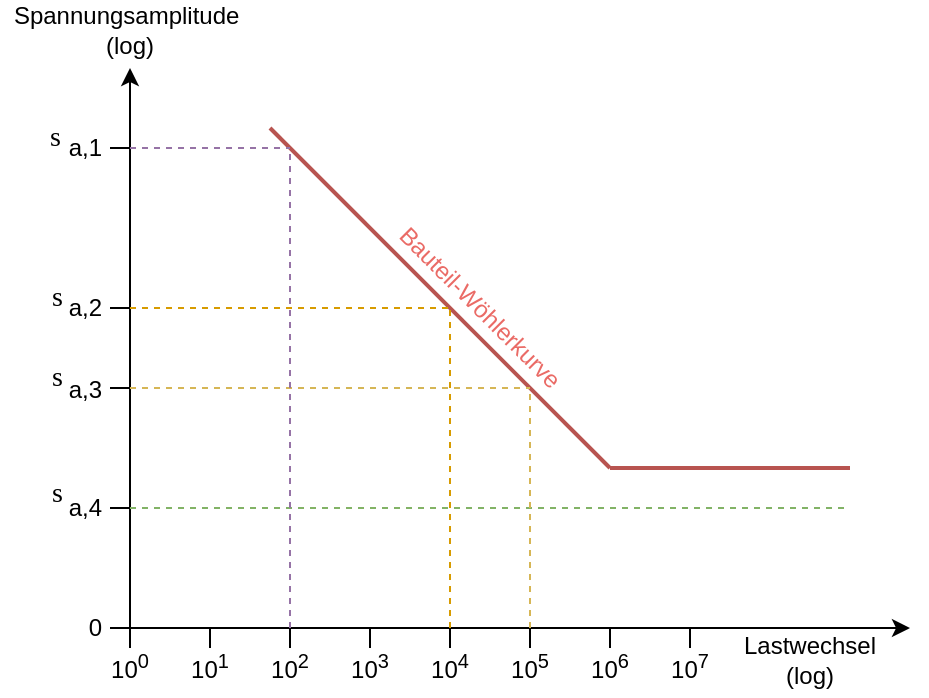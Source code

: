 <mxfile version="24.5.3" type="device">
  <diagram name="Seite-1" id="HLHpH_ou4ANuys2L_7Qh">
    <mxGraphModel dx="680" dy="408" grid="1" gridSize="10" guides="1" tooltips="1" connect="1" arrows="1" fold="1" page="1" pageScale="1" pageWidth="827" pageHeight="1169" math="0" shadow="0">
      <root>
        <mxCell id="0" />
        <mxCell id="1" parent="0" />
        <mxCell id="vn1dnEoQ3g9eWZXEqQMI-1" value="" style="endArrow=none;html=1;rounded=0;" parent="1" edge="1">
          <mxGeometry width="50" height="50" relative="1" as="geometry">
            <mxPoint x="280" y="650" as="sourcePoint" />
            <mxPoint x="280" y="640" as="targetPoint" />
          </mxGeometry>
        </mxCell>
        <mxCell id="vn1dnEoQ3g9eWZXEqQMI-2" value="" style="endArrow=none;html=1;rounded=0;fillColor=#f8cecc;strokeColor=#b85450;strokeWidth=2;startArrow=none;startFill=0;endFill=0;" parent="1" edge="1">
          <mxGeometry width="50" height="50" relative="1" as="geometry">
            <mxPoint x="270" y="390" as="sourcePoint" />
            <mxPoint x="440" y="560" as="targetPoint" />
          </mxGeometry>
        </mxCell>
        <mxCell id="vn1dnEoQ3g9eWZXEqQMI-3" value="" style="endArrow=classic;html=1;rounded=0;" parent="1" edge="1">
          <mxGeometry width="50" height="50" relative="1" as="geometry">
            <mxPoint x="200" y="640" as="sourcePoint" />
            <mxPoint x="590" y="640" as="targetPoint" />
          </mxGeometry>
        </mxCell>
        <mxCell id="vn1dnEoQ3g9eWZXEqQMI-4" value="" style="endArrow=classic;html=1;rounded=0;" parent="1" edge="1">
          <mxGeometry width="50" height="50" relative="1" as="geometry">
            <mxPoint x="200" y="650" as="sourcePoint" />
            <mxPoint x="200" y="360" as="targetPoint" />
          </mxGeometry>
        </mxCell>
        <mxCell id="vn1dnEoQ3g9eWZXEqQMI-6" value="" style="endArrow=none;html=1;rounded=0;" parent="1" edge="1">
          <mxGeometry width="50" height="50" relative="1" as="geometry">
            <mxPoint x="240" y="650" as="sourcePoint" />
            <mxPoint x="240" y="640" as="targetPoint" />
          </mxGeometry>
        </mxCell>
        <mxCell id="vn1dnEoQ3g9eWZXEqQMI-7" value="" style="endArrow=none;html=1;rounded=0;" parent="1" edge="1">
          <mxGeometry width="50" height="50" relative="1" as="geometry">
            <mxPoint x="320" y="650" as="sourcePoint" />
            <mxPoint x="320" y="640" as="targetPoint" />
          </mxGeometry>
        </mxCell>
        <mxCell id="vn1dnEoQ3g9eWZXEqQMI-8" value="" style="endArrow=none;html=1;rounded=0;" parent="1" edge="1">
          <mxGeometry width="50" height="50" relative="1" as="geometry">
            <mxPoint x="360" y="650" as="sourcePoint" />
            <mxPoint x="360" y="640" as="targetPoint" />
          </mxGeometry>
        </mxCell>
        <mxCell id="vn1dnEoQ3g9eWZXEqQMI-9" value="10&lt;sup&gt;4&lt;/sup&gt;" style="text;html=1;align=center;verticalAlign=middle;whiteSpace=wrap;rounded=0;" parent="1" vertex="1">
          <mxGeometry x="330" y="644" width="60" height="30" as="geometry" />
        </mxCell>
        <mxCell id="vn1dnEoQ3g9eWZXEqQMI-10" value="10&lt;sup&gt;3&lt;/sup&gt;" style="text;html=1;align=center;verticalAlign=middle;whiteSpace=wrap;rounded=0;" parent="1" vertex="1">
          <mxGeometry x="290" y="644" width="60" height="30" as="geometry" />
        </mxCell>
        <mxCell id="vn1dnEoQ3g9eWZXEqQMI-11" value="10&lt;sup&gt;2&lt;/sup&gt;" style="text;html=1;align=center;verticalAlign=middle;whiteSpace=wrap;rounded=0;" parent="1" vertex="1">
          <mxGeometry x="250" y="644" width="60" height="30" as="geometry" />
        </mxCell>
        <mxCell id="vn1dnEoQ3g9eWZXEqQMI-12" value="10&lt;sup&gt;1&lt;/sup&gt;" style="text;html=1;align=center;verticalAlign=middle;whiteSpace=wrap;rounded=0;" parent="1" vertex="1">
          <mxGeometry x="210" y="644" width="60" height="30" as="geometry" />
        </mxCell>
        <mxCell id="vn1dnEoQ3g9eWZXEqQMI-13" value="10&lt;sup&gt;0&lt;/sup&gt;" style="text;html=1;align=center;verticalAlign=middle;whiteSpace=wrap;rounded=0;" parent="1" vertex="1">
          <mxGeometry x="170" y="644" width="60" height="30" as="geometry" />
        </mxCell>
        <mxCell id="vn1dnEoQ3g9eWZXEqQMI-14" value="Lastwechsel (log)" style="text;html=1;align=center;verticalAlign=middle;whiteSpace=wrap;rounded=0;" parent="1" vertex="1">
          <mxGeometry x="510" y="641" width="60" height="30" as="geometry" />
        </mxCell>
        <mxCell id="vn1dnEoQ3g9eWZXEqQMI-15" value="" style="endArrow=none;html=1;rounded=0;" parent="1" edge="1">
          <mxGeometry width="50" height="50" relative="1" as="geometry">
            <mxPoint x="400" y="650" as="sourcePoint" />
            <mxPoint x="400" y="640" as="targetPoint" />
          </mxGeometry>
        </mxCell>
        <mxCell id="vn1dnEoQ3g9eWZXEqQMI-16" value="" style="endArrow=none;html=1;rounded=0;" parent="1" edge="1">
          <mxGeometry width="50" height="50" relative="1" as="geometry">
            <mxPoint x="440" y="650" as="sourcePoint" />
            <mxPoint x="440" y="640" as="targetPoint" />
          </mxGeometry>
        </mxCell>
        <mxCell id="vn1dnEoQ3g9eWZXEqQMI-17" value="" style="endArrow=none;html=1;rounded=0;" parent="1" edge="1">
          <mxGeometry width="50" height="50" relative="1" as="geometry">
            <mxPoint x="480" y="650" as="sourcePoint" />
            <mxPoint x="480" y="640" as="targetPoint" />
          </mxGeometry>
        </mxCell>
        <mxCell id="vn1dnEoQ3g9eWZXEqQMI-18" value="10&lt;sup&gt;5&lt;/sup&gt;" style="text;html=1;align=center;verticalAlign=middle;whiteSpace=wrap;rounded=0;" parent="1" vertex="1">
          <mxGeometry x="370" y="644" width="60" height="30" as="geometry" />
        </mxCell>
        <mxCell id="vn1dnEoQ3g9eWZXEqQMI-19" value="10&lt;sup&gt;6&lt;/sup&gt;" style="text;html=1;align=center;verticalAlign=middle;whiteSpace=wrap;rounded=0;" parent="1" vertex="1">
          <mxGeometry x="410" y="644" width="60" height="30" as="geometry" />
        </mxCell>
        <mxCell id="vn1dnEoQ3g9eWZXEqQMI-20" value="10&lt;sup&gt;7&lt;/sup&gt;" style="text;html=1;align=center;verticalAlign=middle;whiteSpace=wrap;rounded=0;" parent="1" vertex="1">
          <mxGeometry x="450" y="644" width="60" height="30" as="geometry" />
        </mxCell>
        <mxCell id="vn1dnEoQ3g9eWZXEqQMI-24" value="Spannungsamplitude&amp;nbsp;&lt;div&gt;(log)&lt;/div&gt;" style="text;html=1;align=center;verticalAlign=middle;whiteSpace=wrap;rounded=0;rotation=0;" parent="1" vertex="1">
          <mxGeometry x="135" y="326" width="130" height="30" as="geometry" />
        </mxCell>
        <mxCell id="vn1dnEoQ3g9eWZXEqQMI-29" value="0" style="text;html=1;align=right;verticalAlign=middle;whiteSpace=wrap;rounded=0;" parent="1" vertex="1">
          <mxGeometry x="148" y="625" width="40" height="30" as="geometry" />
        </mxCell>
        <mxCell id="vn1dnEoQ3g9eWZXEqQMI-30" value="" style="endArrow=none;html=1;rounded=0;" parent="1" edge="1">
          <mxGeometry width="50" height="50" relative="1" as="geometry">
            <mxPoint x="190" y="520" as="sourcePoint" />
            <mxPoint x="200" y="520" as="targetPoint" />
          </mxGeometry>
        </mxCell>
        <mxCell id="vn1dnEoQ3g9eWZXEqQMI-33" value="" style="endArrow=none;html=1;rounded=0;" parent="1" edge="1">
          <mxGeometry width="50" height="50" relative="1" as="geometry">
            <mxPoint x="190" y="480" as="sourcePoint" />
            <mxPoint x="200" y="480" as="targetPoint" />
          </mxGeometry>
        </mxCell>
        <mxCell id="vn1dnEoQ3g9eWZXEqQMI-34" value="" style="endArrow=none;html=1;rounded=0;" parent="1" edge="1">
          <mxGeometry width="50" height="50" relative="1" as="geometry">
            <mxPoint x="190" y="400" as="sourcePoint" />
            <mxPoint x="200" y="400" as="targetPoint" />
          </mxGeometry>
        </mxCell>
        <mxCell id="vn1dnEoQ3g9eWZXEqQMI-35" value="a,2" style="text;html=1;align=right;verticalAlign=middle;whiteSpace=wrap;rounded=0;" parent="1" vertex="1">
          <mxGeometry x="148" y="465" width="40" height="30" as="geometry" />
        </mxCell>
        <mxCell id="vn1dnEoQ3g9eWZXEqQMI-36" value="a,1" style="text;html=1;align=right;verticalAlign=middle;whiteSpace=wrap;rounded=0;" parent="1" vertex="1">
          <mxGeometry x="148" y="385" width="40" height="30" as="geometry" />
        </mxCell>
        <mxCell id="vn1dnEoQ3g9eWZXEqQMI-39" value="Bauteil-Wöhlerkurve" style="text;html=1;align=center;verticalAlign=middle;whiteSpace=wrap;rounded=0;fillColor=none;strokeColor=none;fontColor=#EA6B66;rotation=45;" parent="1" vertex="1">
          <mxGeometry x="310" y="465" width="130" height="30" as="geometry" />
        </mxCell>
        <mxCell id="vn1dnEoQ3g9eWZXEqQMI-40" value="a,3" style="text;html=1;align=right;verticalAlign=middle;whiteSpace=wrap;rounded=0;" parent="1" vertex="1">
          <mxGeometry x="148" y="505" width="40" height="31" as="geometry" />
        </mxCell>
        <mxCell id="vn1dnEoQ3g9eWZXEqQMI-41" value="" style="endArrow=none;html=1;rounded=0;" parent="1" edge="1">
          <mxGeometry width="50" height="50" relative="1" as="geometry">
            <mxPoint x="190" y="640" as="sourcePoint" />
            <mxPoint x="200" y="640" as="targetPoint" />
          </mxGeometry>
        </mxCell>
        <mxCell id="XfvvGM56hz8QVLRvcrAE-1" value="" style="endArrow=none;html=1;rounded=0;fillColor=#f8cecc;strokeColor=#b85450;strokeWidth=2;" parent="1" edge="1">
          <mxGeometry width="50" height="50" relative="1" as="geometry">
            <mxPoint x="440" y="559.97" as="sourcePoint" />
            <mxPoint x="560" y="559.97" as="targetPoint" />
          </mxGeometry>
        </mxCell>
        <mxCell id="XfvvGM56hz8QVLRvcrAE-2" value="s" style="text;whiteSpace=wrap;fontFamily=Symbol;fontSize=14;" parent="1" vertex="1">
          <mxGeometry x="158" y="380" width="40" height="40" as="geometry" />
        </mxCell>
        <mxCell id="XfvvGM56hz8QVLRvcrAE-4" value="" style="endArrow=none;html=1;rounded=0;" parent="1" edge="1">
          <mxGeometry width="50" height="50" relative="1" as="geometry">
            <mxPoint x="190" y="580" as="sourcePoint" />
            <mxPoint x="200" y="580" as="targetPoint" />
          </mxGeometry>
        </mxCell>
        <mxCell id="XfvvGM56hz8QVLRvcrAE-5" value="a,4" style="text;html=1;align=right;verticalAlign=middle;whiteSpace=wrap;rounded=0;" parent="1" vertex="1">
          <mxGeometry x="148" y="565" width="40" height="30" as="geometry" />
        </mxCell>
        <mxCell id="XfvvGM56hz8QVLRvcrAE-6" value="s" style="text;whiteSpace=wrap;fontFamily=Symbol;fontSize=14;" parent="1" vertex="1">
          <mxGeometry x="159" y="460" width="40" height="40" as="geometry" />
        </mxCell>
        <mxCell id="XfvvGM56hz8QVLRvcrAE-7" value="s" style="text;whiteSpace=wrap;fontFamily=Symbol;fontSize=14;" parent="1" vertex="1">
          <mxGeometry x="159" y="500" width="40" height="40" as="geometry" />
        </mxCell>
        <mxCell id="XfvvGM56hz8QVLRvcrAE-8" value="s" style="text;whiteSpace=wrap;fontFamily=Symbol;fontSize=14;" parent="1" vertex="1">
          <mxGeometry x="159" y="558" width="40" height="40" as="geometry" />
        </mxCell>
        <mxCell id="hARTjh3Sy_JEfjSnx1Wy-1" value="" style="endArrow=none;dashed=1;html=1;rounded=0;fillColor=#d5e8d4;strokeColor=#82b366;" edge="1" parent="1">
          <mxGeometry width="50" height="50" relative="1" as="geometry">
            <mxPoint x="200" y="580" as="sourcePoint" />
            <mxPoint x="560" y="580" as="targetPoint" />
          </mxGeometry>
        </mxCell>
        <mxCell id="hARTjh3Sy_JEfjSnx1Wy-3" value="" style="endArrow=none;dashed=1;html=1;rounded=0;fillColor=#fff2cc;strokeColor=#d6b656;" edge="1" parent="1">
          <mxGeometry width="50" height="50" relative="1" as="geometry">
            <mxPoint x="200" y="520" as="sourcePoint" />
            <mxPoint x="400" y="520" as="targetPoint" />
          </mxGeometry>
        </mxCell>
        <mxCell id="hARTjh3Sy_JEfjSnx1Wy-4" value="" style="endArrow=none;dashed=1;html=1;rounded=0;fillColor=#ffe6cc;strokeColor=#d79b00;" edge="1" parent="1">
          <mxGeometry width="50" height="50" relative="1" as="geometry">
            <mxPoint x="200" y="480" as="sourcePoint" />
            <mxPoint x="360" y="480" as="targetPoint" />
          </mxGeometry>
        </mxCell>
        <mxCell id="hARTjh3Sy_JEfjSnx1Wy-5" value="" style="endArrow=none;dashed=1;html=1;rounded=0;strokeWidth=1;fillColor=#e1d5e7;strokeColor=#9673a6;" edge="1" parent="1">
          <mxGeometry width="50" height="50" relative="1" as="geometry">
            <mxPoint x="200" y="400" as="sourcePoint" />
            <mxPoint x="280" y="400" as="targetPoint" />
          </mxGeometry>
        </mxCell>
        <mxCell id="hARTjh3Sy_JEfjSnx1Wy-6" value="" style="endArrow=none;dashed=1;html=1;rounded=0;strokeWidth=1;fillColor=#e1d5e7;strokeColor=#9673a6;" edge="1" parent="1">
          <mxGeometry width="50" height="50" relative="1" as="geometry">
            <mxPoint x="280" y="640" as="sourcePoint" />
            <mxPoint x="280" y="400" as="targetPoint" />
          </mxGeometry>
        </mxCell>
        <mxCell id="hARTjh3Sy_JEfjSnx1Wy-7" value="" style="endArrow=none;dashed=1;html=1;rounded=0;strokeWidth=1;fillColor=#ffe6cc;strokeColor=#d79b00;" edge="1" parent="1">
          <mxGeometry width="50" height="50" relative="1" as="geometry">
            <mxPoint x="360" y="640" as="sourcePoint" />
            <mxPoint x="360" y="480" as="targetPoint" />
          </mxGeometry>
        </mxCell>
        <mxCell id="hARTjh3Sy_JEfjSnx1Wy-8" value="" style="endArrow=none;dashed=1;html=1;rounded=0;strokeWidth=1;fillColor=#fff2cc;strokeColor=#d6b656;" edge="1" parent="1">
          <mxGeometry width="50" height="50" relative="1" as="geometry">
            <mxPoint x="400" y="640" as="sourcePoint" />
            <mxPoint x="400" y="520" as="targetPoint" />
          </mxGeometry>
        </mxCell>
      </root>
    </mxGraphModel>
  </diagram>
</mxfile>
